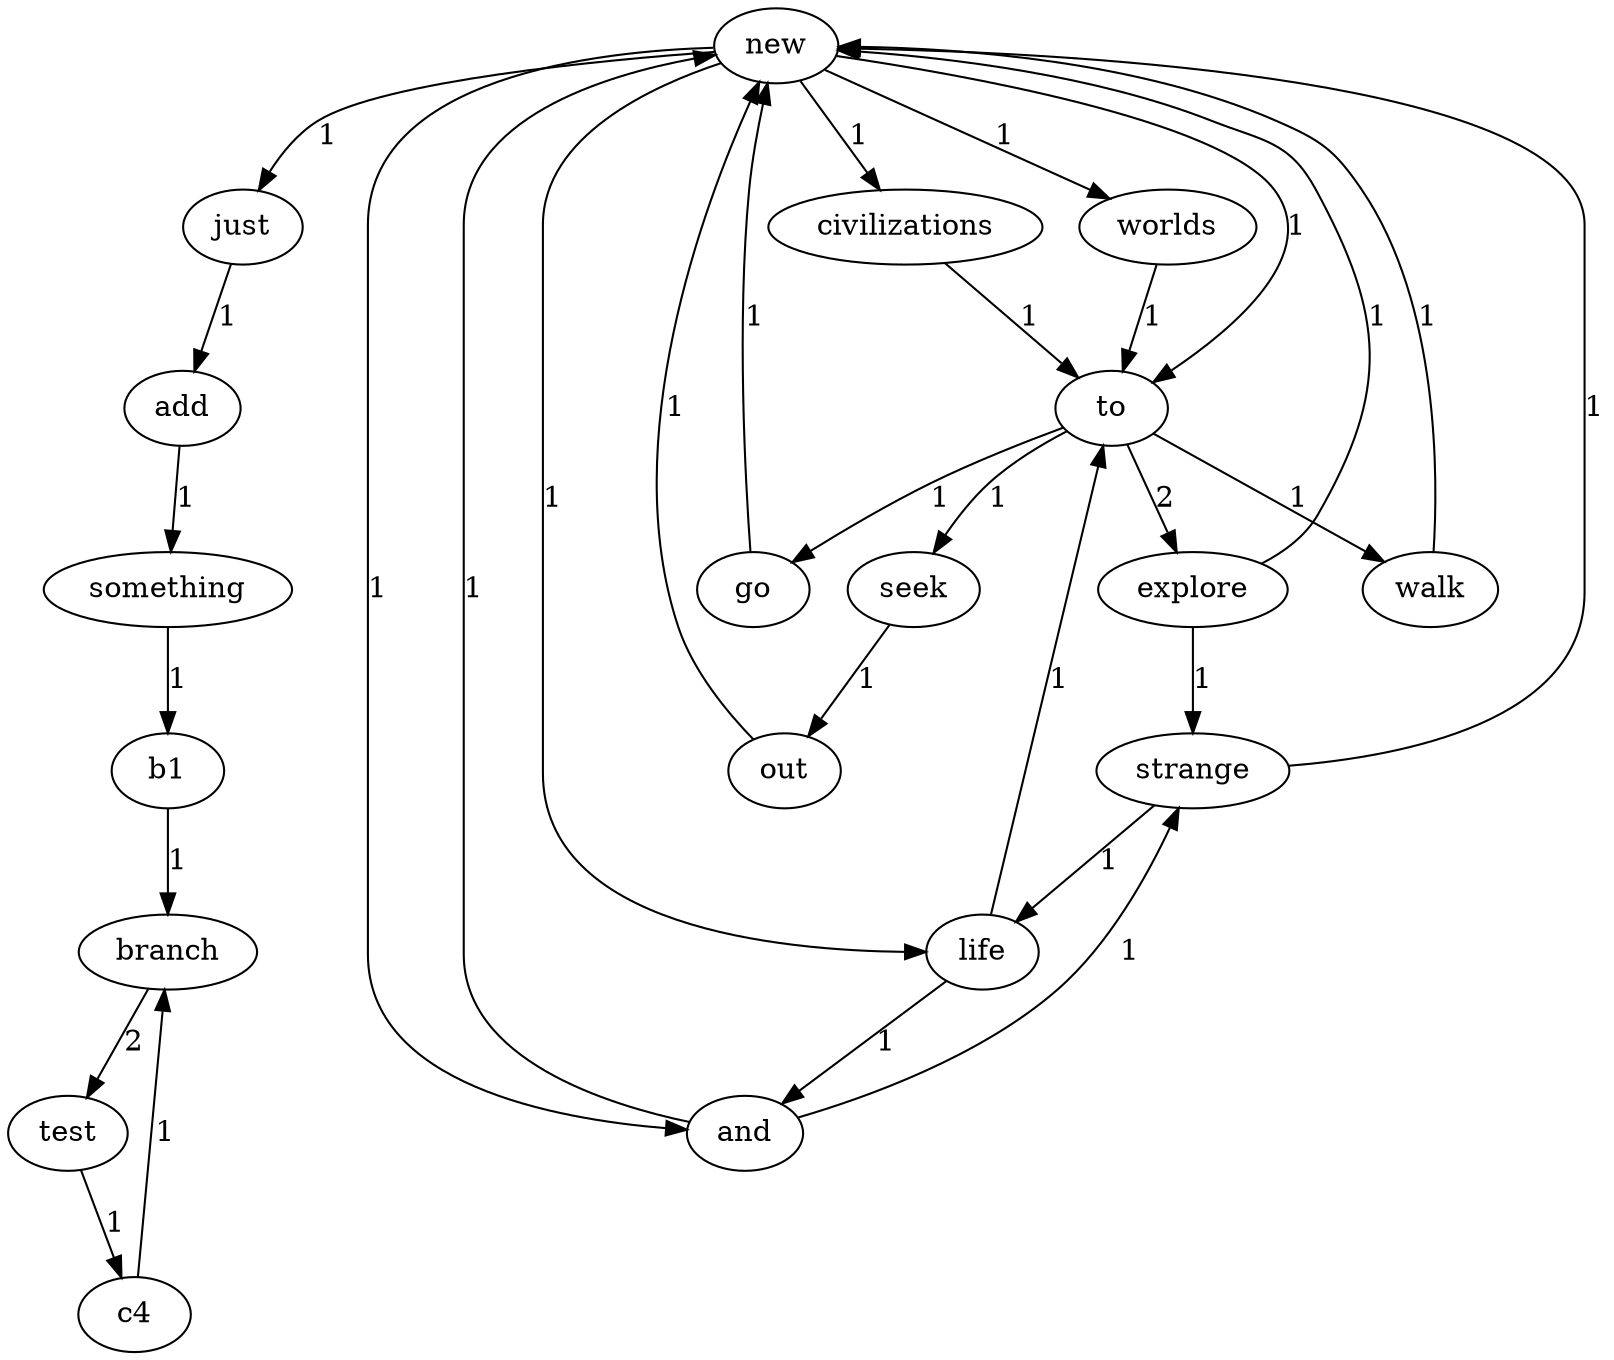 digraph G {
add->something [ label = 1 ];new->worlds [ label = 1 ];new->life [ label = 1 ];new->and [ label = 1 ];new->to [ label = 1 ];new->civilizations [ label = 1 ];new->just [ label = 1 ];worlds->to [ label = 1 ];explore->new [ label = 1 ];explore->strange [ label = 1 ];test->c4 [ label = 1 ];go->new [ label = 1 ];seek->out [ label = 1 ];branch->test [ label = 2 ];strange->new [ label = 1 ];strange->life [ label = 1 ];life->and [ label = 1 ];life->to [ label = 1 ];something->b1 [ label = 1 ];out->new [ label = 1 ];b1->branch [ label = 1 ];c4->branch [ label = 1 ];and->new [ label = 1 ];and->strange [ label = 1 ];to->explore [ label = 2 ];to->go [ label = 1 ];to->seek [ label = 1 ];to->walk [ label = 1 ];civilizations->to [ label = 1 ];just->add [ label = 1 ];walk->new [ label = 1 ];}
